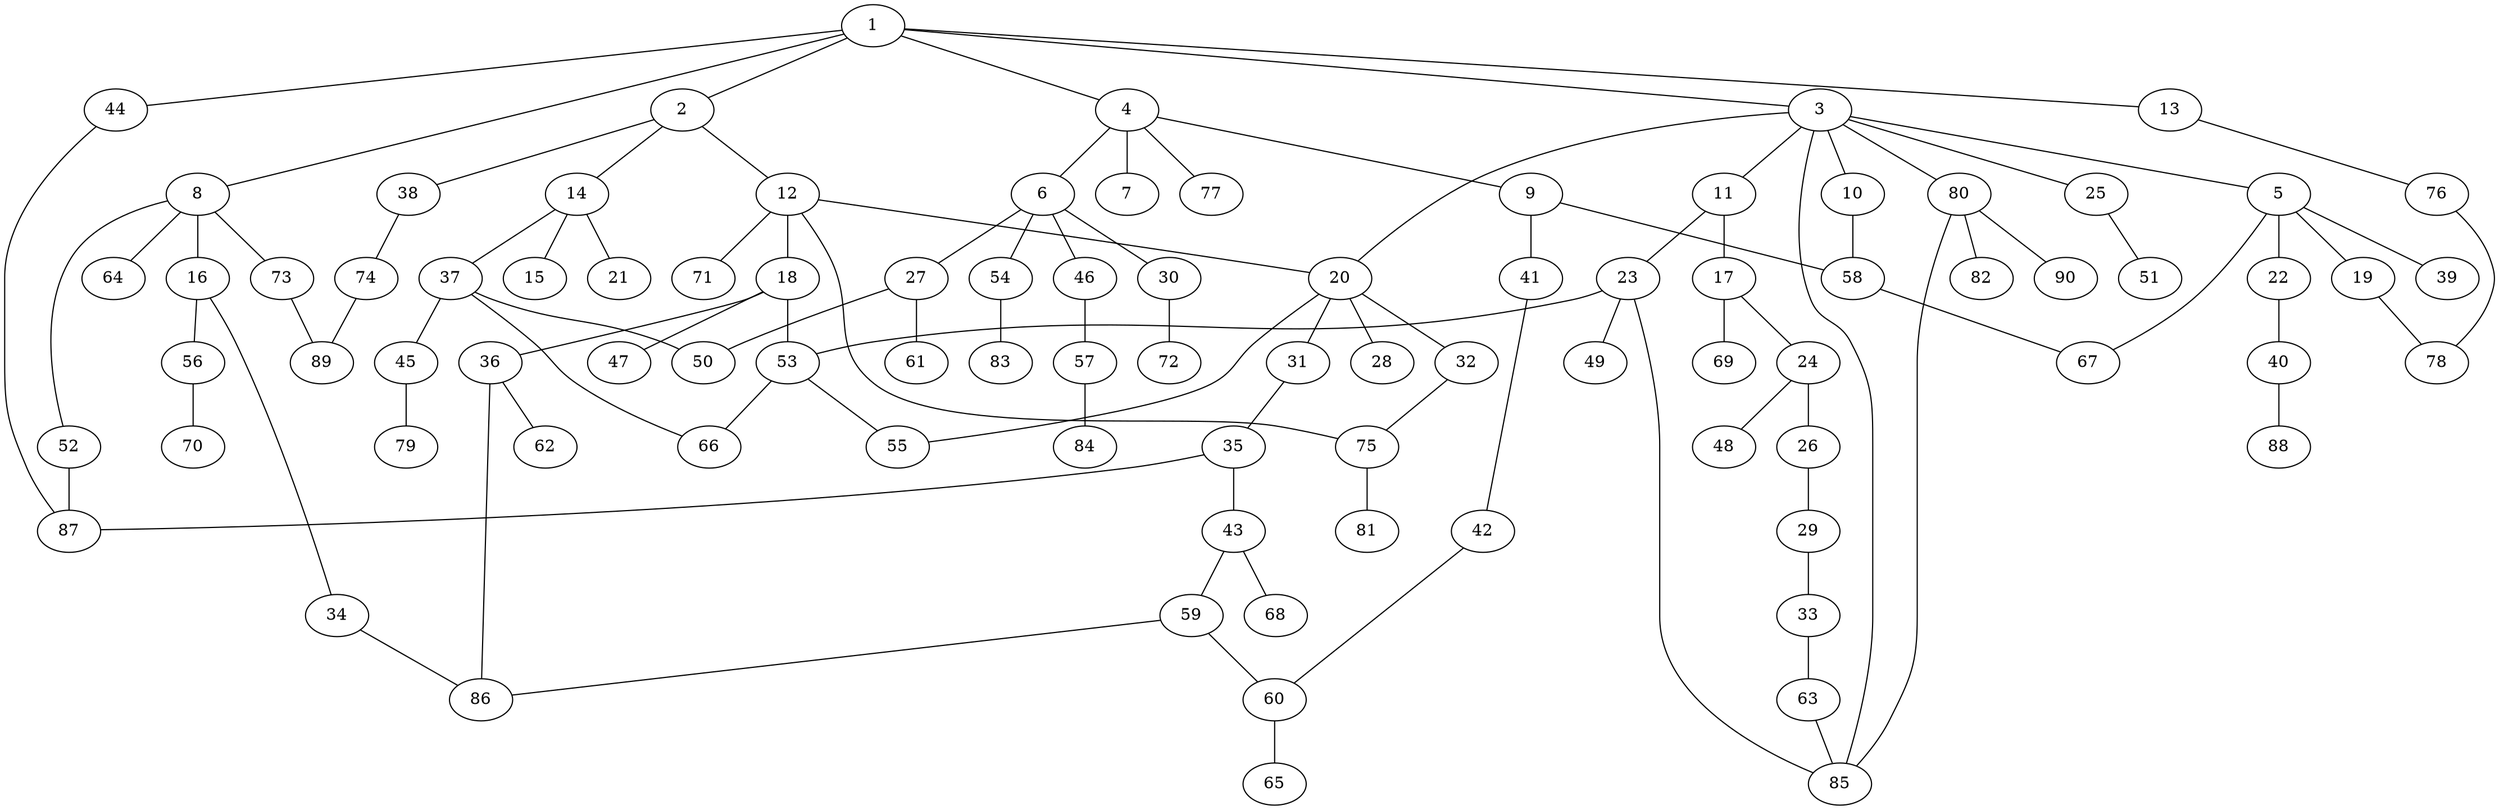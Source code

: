 graph graphname {1--2
1--3
1--4
1--8
1--13
1--44
2--12
2--14
2--38
3--5
3--10
3--11
3--20
3--25
3--80
3--85
4--6
4--7
4--9
4--77
5--19
5--22
5--39
5--67
6--27
6--30
6--46
6--54
8--16
8--52
8--64
8--73
9--41
9--58
10--58
11--17
11--23
12--18
12--20
12--71
12--75
13--76
14--15
14--21
14--37
16--34
16--56
17--24
17--69
18--36
18--47
18--53
19--78
20--28
20--31
20--32
20--55
22--40
23--49
23--53
23--85
24--26
24--48
25--51
26--29
27--50
27--61
29--33
30--72
31--35
32--75
33--63
34--86
35--43
35--87
36--62
36--86
37--45
37--50
37--66
38--74
40--88
41--42
42--60
43--59
43--68
44--87
45--79
46--57
52--87
53--55
53--66
54--83
56--70
57--84
58--67
59--60
59--86
60--65
63--85
73--89
74--89
75--81
76--78
80--82
80--85
80--90
}